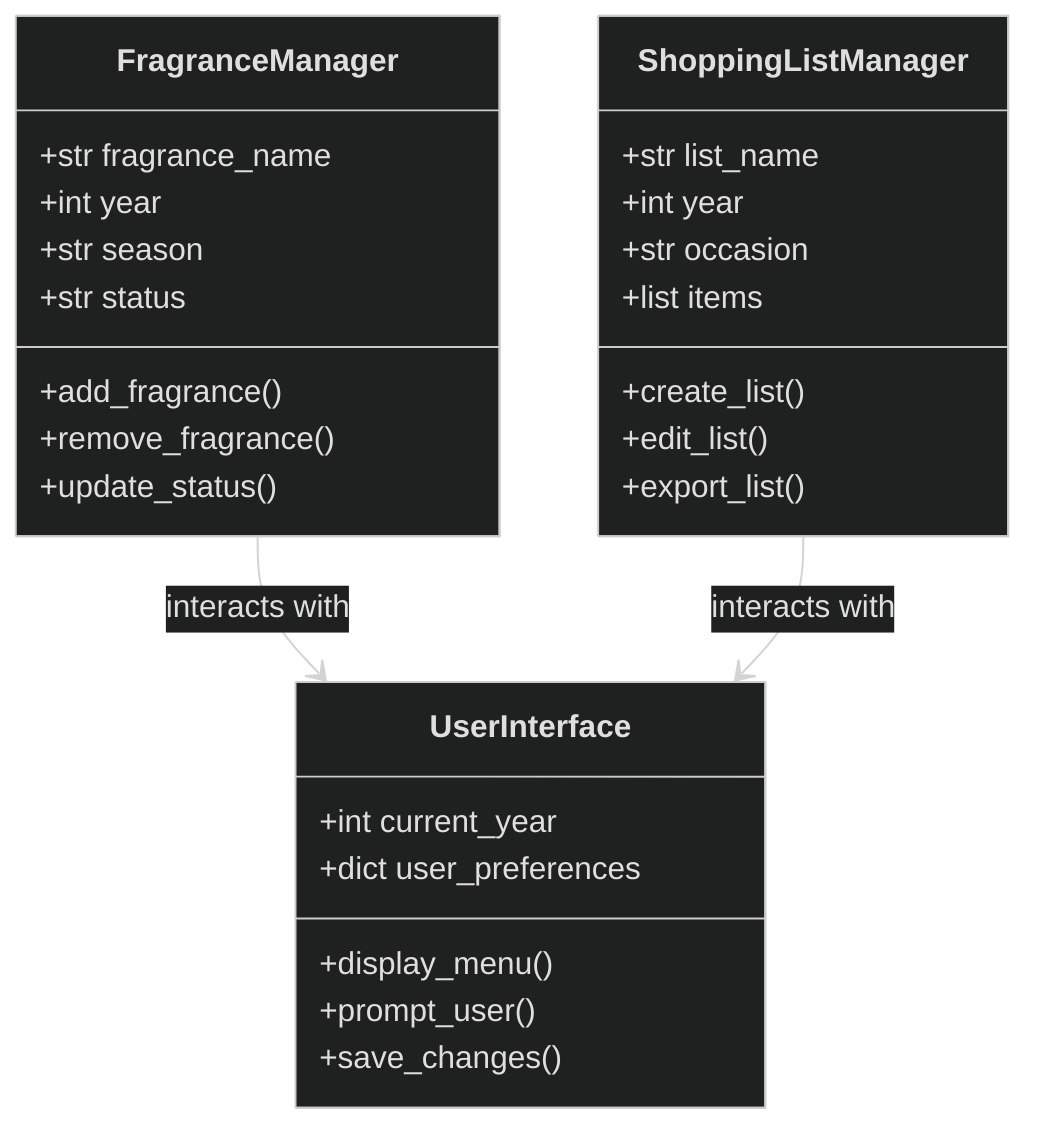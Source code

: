 ---
config:
  theme: dark
---

classDiagram
    class FragranceManager {
        +str fragrance_name
        +int year
        +str season
        +str status
        +add_fragrance()
        +remove_fragrance()
        +update_status()
    }
    class ShoppingListManager {
        +str list_name
        +int year
        +str occasion
        +list items
        +create_list()
        +edit_list()
        +export_list()
    }
    class UserInterface {
        +int current_year
        +dict user_preferences
        +display_menu()
        +prompt_user()
        +save_changes()
    }
    FragranceManager --> UserInterface : interacts with
    ShoppingListManager --> UserInterface : interacts with